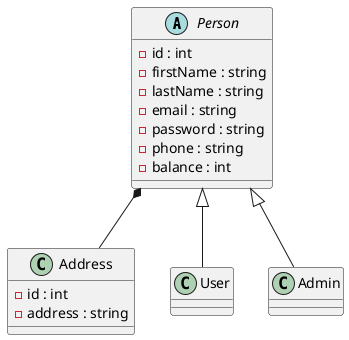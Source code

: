 @startuml

abstract class Person {
    - id : int
    - firstName : string
    - lastName : string
    - email : string
    - password : string
    - phone : string
    - balance : int
}

Person *-- Address

class Address {
    - id : int
    - address : string
}

class User extends Person {

}

class Admin extends Person {

}

@enduml